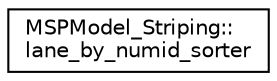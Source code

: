 digraph "Graphical Class Hierarchy"
{
  edge [fontname="Helvetica",fontsize="10",labelfontname="Helvetica",labelfontsize="10"];
  node [fontname="Helvetica",fontsize="10",shape=record];
  rankdir="LR";
  Node0 [label="MSPModel_Striping::\llane_by_numid_sorter",height=0.2,width=0.4,color="black", fillcolor="white", style="filled",URL="$dd/d28/class_m_s_p_model___striping_1_1lane__by__numid__sorter.html"];
}
